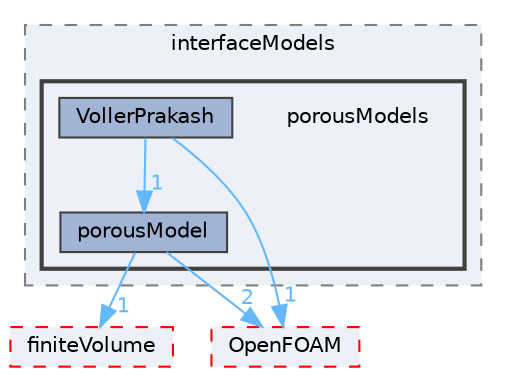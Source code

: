 digraph "src/phaseSystemModels/multiphaseInter/phasesSystem/interfaceModels/porousModels"
{
 // LATEX_PDF_SIZE
  bgcolor="transparent";
  edge [fontname=Helvetica,fontsize=10,labelfontname=Helvetica,labelfontsize=10];
  node [fontname=Helvetica,fontsize=10,shape=box,height=0.2,width=0.4];
  compound=true
  subgraph clusterdir_3f34f9e215a3a6136fee519f0e45ed4b {
    graph [ bgcolor="#edf0f7", pencolor="grey50", label="interfaceModels", fontname=Helvetica,fontsize=10 style="filled,dashed", URL="dir_3f34f9e215a3a6136fee519f0e45ed4b.html",tooltip=""]
  subgraph clusterdir_c8275baa1376d5a1118ec7564d6f9a4b {
    graph [ bgcolor="#edf0f7", pencolor="grey25", label="", fontname=Helvetica,fontsize=10 style="filled,bold", URL="dir_c8275baa1376d5a1118ec7564d6f9a4b.html",tooltip=""]
    dir_c8275baa1376d5a1118ec7564d6f9a4b [shape=plaintext, label="porousModels"];
  dir_2f35578d98ff17a02af12fd15fd6ccf1 [label="porousModel", fillcolor="#a2b4d6", color="grey25", style="filled", URL="dir_2f35578d98ff17a02af12fd15fd6ccf1.html",tooltip=""];
  dir_c1c7897ce3a604e0ac17dae2b7f3164c [label="VollerPrakash", fillcolor="#a2b4d6", color="grey25", style="filled", URL="dir_c1c7897ce3a604e0ac17dae2b7f3164c.html",tooltip=""];
  }
  }
  dir_9bd15774b555cf7259a6fa18f99fe99b [label="finiteVolume", fillcolor="#edf0f7", color="red", style="filled,dashed", URL="dir_9bd15774b555cf7259a6fa18f99fe99b.html",tooltip=""];
  dir_c5473ff19b20e6ec4dfe5c310b3778a8 [label="OpenFOAM", fillcolor="#edf0f7", color="red", style="filled,dashed", URL="dir_c5473ff19b20e6ec4dfe5c310b3778a8.html",tooltip=""];
  dir_2f35578d98ff17a02af12fd15fd6ccf1->dir_9bd15774b555cf7259a6fa18f99fe99b [headlabel="1", labeldistance=1.5 headhref="dir_003009_001387.html" href="dir_003009_001387.html" color="steelblue1" fontcolor="steelblue1"];
  dir_2f35578d98ff17a02af12fd15fd6ccf1->dir_c5473ff19b20e6ec4dfe5c310b3778a8 [headlabel="2", labeldistance=1.5 headhref="dir_003009_002695.html" href="dir_003009_002695.html" color="steelblue1" fontcolor="steelblue1"];
  dir_c1c7897ce3a604e0ac17dae2b7f3164c->dir_2f35578d98ff17a02af12fd15fd6ccf1 [headlabel="1", labeldistance=1.5 headhref="dir_004298_003009.html" href="dir_004298_003009.html" color="steelblue1" fontcolor="steelblue1"];
  dir_c1c7897ce3a604e0ac17dae2b7f3164c->dir_c5473ff19b20e6ec4dfe5c310b3778a8 [headlabel="1", labeldistance=1.5 headhref="dir_004298_002695.html" href="dir_004298_002695.html" color="steelblue1" fontcolor="steelblue1"];
}

